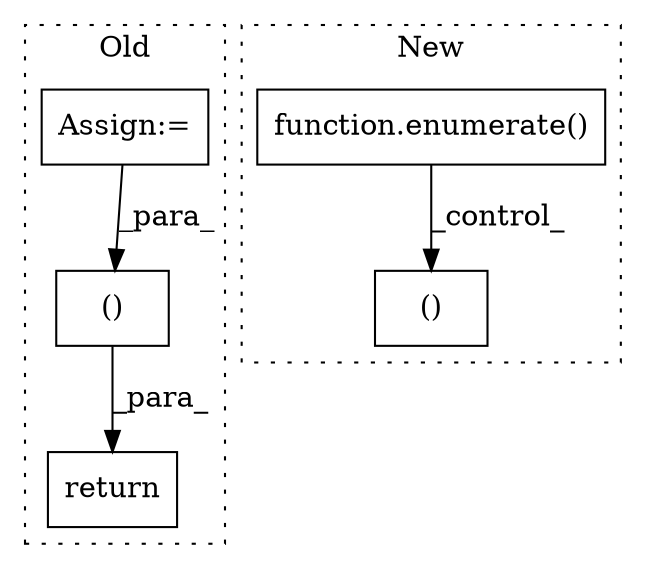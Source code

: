 digraph G {
subgraph cluster0 {
1 [label="return" a="93" s="4168" l="7" shape="box"];
3 [label="Assign:=" a="68" s="3483" l="3" shape="box"];
4 [label="()" a="54" s="4179" l="12" shape="box"];
label = "Old";
style="dotted";
}
subgraph cluster1 {
2 [label="function.enumerate()" a="75" s="3364,3389" l="10,1" shape="box"];
5 [label="()" a="54" s="3441" l="13" shape="box"];
label = "New";
style="dotted";
}
2 -> 5 [label="_control_"];
3 -> 4 [label="_para_"];
4 -> 1 [label="_para_"];
}